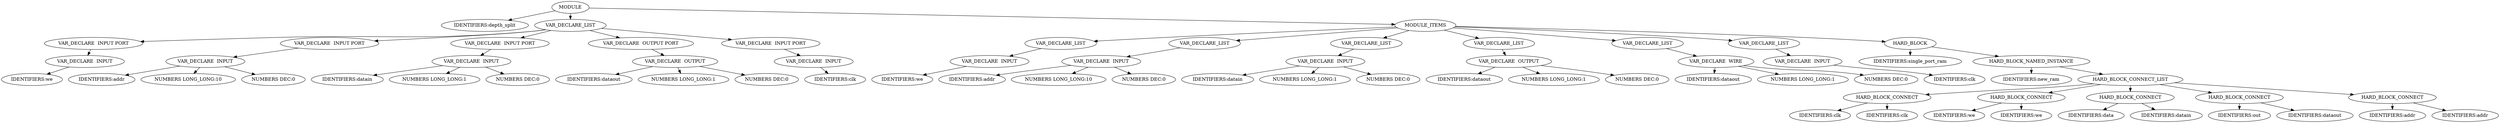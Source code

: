 digraph G {	
ranksep=.25;
	0 [label="MODULE"];
	1 [label="IDENTIFIERS:depth_split"];
	0 -> 1;
	2 [label="VAR_DECLARE_LIST"];
	0 -> 2;
	3 [label="VAR_DECLARE  INPUT PORT"];
	2 -> 3;
	4 [label="VAR_DECLARE  INPUT"];
	3 -> 4;
	5 [label="IDENTIFIERS:we"];
	4 -> 5;
	16 [label="VAR_DECLARE  INPUT PORT"];
	2 -> 16;
	17 [label="VAR_DECLARE  INPUT"];
	16 -> 17;
	18 [label="IDENTIFIERS:addr"];
	17 -> 18;
	19 [label="NUMBERS LONG_LONG:10"];
	17 -> 19;
	20 [label="NUMBERS DEC:0"];
	17 -> 20;
	29 [label="VAR_DECLARE  INPUT PORT"];
	2 -> 29;
	30 [label="VAR_DECLARE  INPUT"];
	29 -> 30;
	31 [label="IDENTIFIERS:datain"];
	30 -> 31;
	32 [label="NUMBERS LONG_LONG:1"];
	30 -> 32;
	33 [label="NUMBERS DEC:0"];
	30 -> 33;
	42 [label="VAR_DECLARE  OUTPUT PORT"];
	2 -> 42;
	43 [label="VAR_DECLARE  OUTPUT"];
	42 -> 43;
	44 [label="IDENTIFIERS:dataout"];
	43 -> 44;
	45 [label="NUMBERS LONG_LONG:1"];
	43 -> 45;
	46 [label="NUMBERS DEC:0"];
	43 -> 46;
	55 [label="VAR_DECLARE  INPUT PORT"];
	2 -> 55;
	56 [label="VAR_DECLARE  INPUT"];
	55 -> 56;
	57 [label="IDENTIFIERS:clk"];
	56 -> 57;
	68 [label="MODULE_ITEMS"];
	0 -> 68;
	69 [label="VAR_DECLARE_LIST"];
	68 -> 69;
	70 [label="VAR_DECLARE  INPUT"];
	69 -> 70;
	71 [label="IDENTIFIERS:we"];
	70 -> 71;
	77 [label="VAR_DECLARE_LIST"];
	68 -> 77;
	78 [label="VAR_DECLARE  INPUT"];
	77 -> 78;
	79 [label="IDENTIFIERS:addr"];
	78 -> 79;
	80 [label="NUMBERS LONG_LONG:10"];
	78 -> 80;
	81 [label="NUMBERS DEC:0"];
	78 -> 81;
	85 [label="VAR_DECLARE_LIST"];
	68 -> 85;
	86 [label="VAR_DECLARE  INPUT"];
	85 -> 86;
	87 [label="IDENTIFIERS:datain"];
	86 -> 87;
	88 [label="NUMBERS LONG_LONG:1"];
	86 -> 88;
	89 [label="NUMBERS DEC:0"];
	86 -> 89;
	93 [label="VAR_DECLARE_LIST"];
	68 -> 93;
	94 [label="VAR_DECLARE  OUTPUT"];
	93 -> 94;
	95 [label="IDENTIFIERS:dataout"];
	94 -> 95;
	96 [label="NUMBERS LONG_LONG:1"];
	94 -> 96;
	97 [label="NUMBERS DEC:0"];
	94 -> 97;
	101 [label="VAR_DECLARE_LIST"];
	68 -> 101;
	102 [label="VAR_DECLARE  WIRE"];
	101 -> 102;
	103 [label="IDENTIFIERS:dataout"];
	102 -> 103;
	104 [label="NUMBERS LONG_LONG:1"];
	102 -> 104;
	105 [label="NUMBERS DEC:0"];
	102 -> 105;
	109 [label="VAR_DECLARE_LIST"];
	68 -> 109;
	110 [label="VAR_DECLARE  INPUT"];
	109 -> 110;
	111 [label="IDENTIFIERS:clk"];
	110 -> 111;
	117 [label="HARD_BLOCK"];
	68 -> 117;
	118 [label="IDENTIFIERS:single_port_ram"];
	117 -> 118;
	119 [label="HARD_BLOCK_NAMED_INSTANCE"];
	117 -> 119;
	120 [label="IDENTIFIERS:new_ram"];
	119 -> 120;
	121 [label="HARD_BLOCK_CONNECT_LIST"];
	119 -> 121;
	122 [label="HARD_BLOCK_CONNECT"];
	121 -> 122;
	123 [label="IDENTIFIERS:clk"];
	122 -> 123;
	124 [label="IDENTIFIERS:clk"];
	122 -> 124;
	125 [label="HARD_BLOCK_CONNECT"];
	121 -> 125;
	126 [label="IDENTIFIERS:we"];
	125 -> 126;
	127 [label="IDENTIFIERS:we"];
	125 -> 127;
	128 [label="HARD_BLOCK_CONNECT"];
	121 -> 128;
	129 [label="IDENTIFIERS:data"];
	128 -> 129;
	130 [label="IDENTIFIERS:datain"];
	128 -> 130;
	131 [label="HARD_BLOCK_CONNECT"];
	121 -> 131;
	132 [label="IDENTIFIERS:out"];
	131 -> 132;
	133 [label="IDENTIFIERS:dataout"];
	131 -> 133;
	134 [label="HARD_BLOCK_CONNECT"];
	121 -> 134;
	135 [label="IDENTIFIERS:addr"];
	134 -> 135;
	136 [label="IDENTIFIERS:addr"];
	134 -> 136;
}
